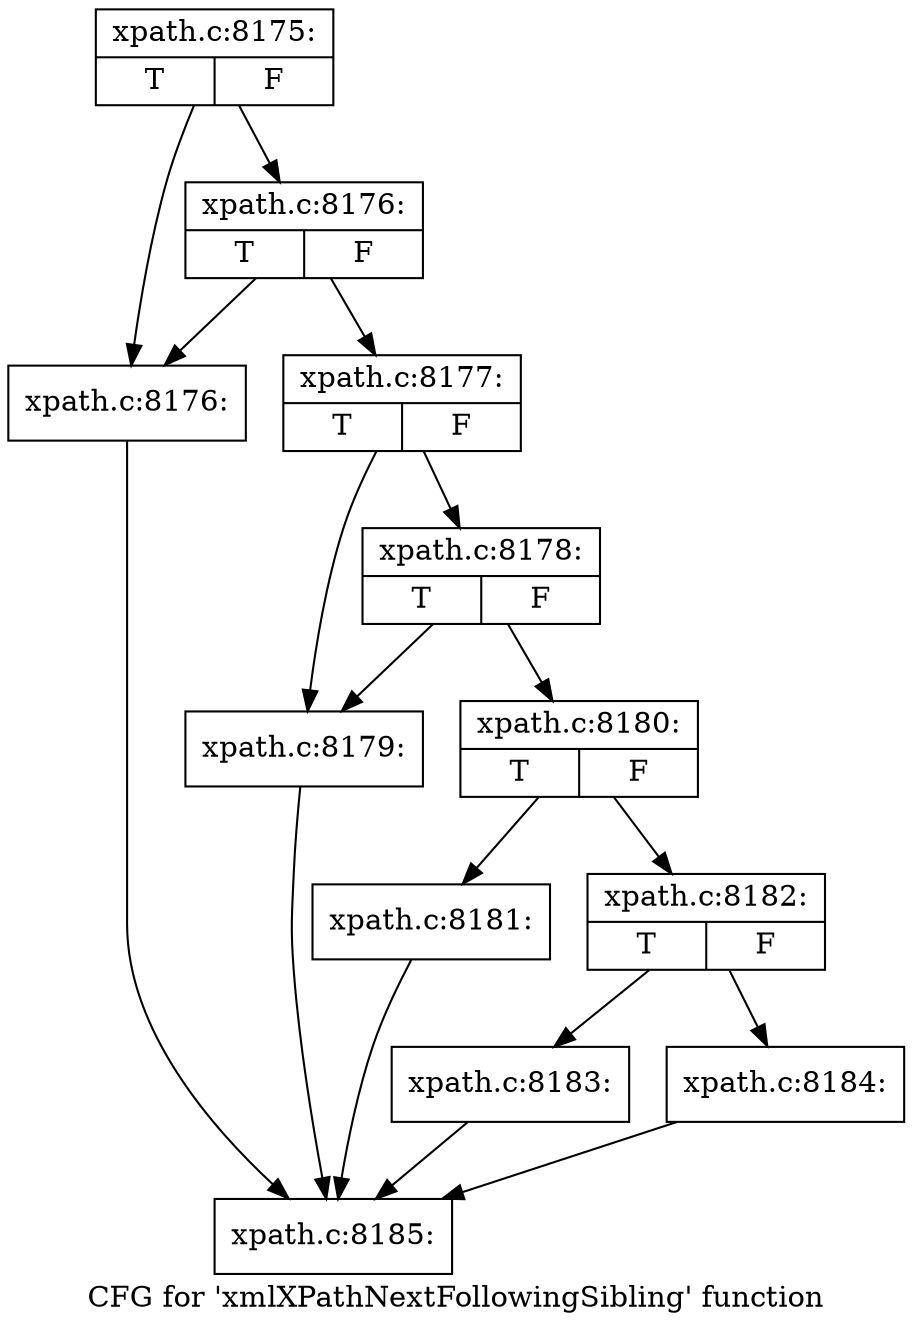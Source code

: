 digraph "CFG for 'xmlXPathNextFollowingSibling' function" {
	label="CFG for 'xmlXPathNextFollowingSibling' function";

	Node0x49df6f0 [shape=record,label="{xpath.c:8175:|{<s0>T|<s1>F}}"];
	Node0x49df6f0 -> Node0x49df910;
	Node0x49df6f0 -> Node0x49df450;
	Node0x49df450 [shape=record,label="{xpath.c:8176:|{<s0>T|<s1>F}}"];
	Node0x49df450 -> Node0x49df910;
	Node0x49df450 -> Node0x49df960;
	Node0x49df910 [shape=record,label="{xpath.c:8176:}"];
	Node0x49df910 -> Node0x49dce40;
	Node0x49df960 [shape=record,label="{xpath.c:8177:|{<s0>T|<s1>F}}"];
	Node0x49df960 -> Node0x49e07e0;
	Node0x49df960 -> Node0x49e0880;
	Node0x49e0880 [shape=record,label="{xpath.c:8178:|{<s0>T|<s1>F}}"];
	Node0x49e0880 -> Node0x49e07e0;
	Node0x49e0880 -> Node0x49e0830;
	Node0x49e07e0 [shape=record,label="{xpath.c:8179:}"];
	Node0x49e07e0 -> Node0x49dce40;
	Node0x49e0830 [shape=record,label="{xpath.c:8180:|{<s0>T|<s1>F}}"];
	Node0x49e0830 -> Node0x49e1660;
	Node0x49e0830 -> Node0x49e16b0;
	Node0x49e1660 [shape=record,label="{xpath.c:8181:}"];
	Node0x49e1660 -> Node0x49dce40;
	Node0x49e16b0 [shape=record,label="{xpath.c:8182:|{<s0>T|<s1>F}}"];
	Node0x49e16b0 -> Node0x49e1e60;
	Node0x49e16b0 -> Node0x49e1eb0;
	Node0x49e1e60 [shape=record,label="{xpath.c:8183:}"];
	Node0x49e1e60 -> Node0x49dce40;
	Node0x49e1eb0 [shape=record,label="{xpath.c:8184:}"];
	Node0x49e1eb0 -> Node0x49dce40;
	Node0x49dce40 [shape=record,label="{xpath.c:8185:}"];
}
